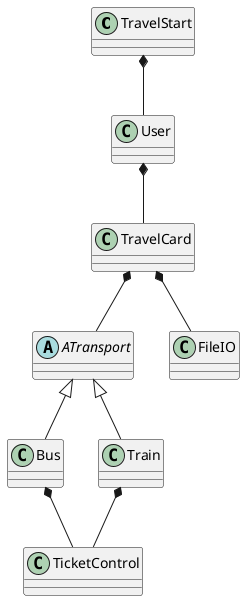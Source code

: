 @startuml
class TravelStart
class User
class TravelCard
abstract class ATransport
class TicketControl

TravelStart *-- User
User *-- TravelCard
TravelCard *-- ATransport

ATransport <|-- Bus
ATransport <|-- Train

Bus *-- TicketControl
Train *-- TicketControl

TravelCard *--FileIO



@enduml